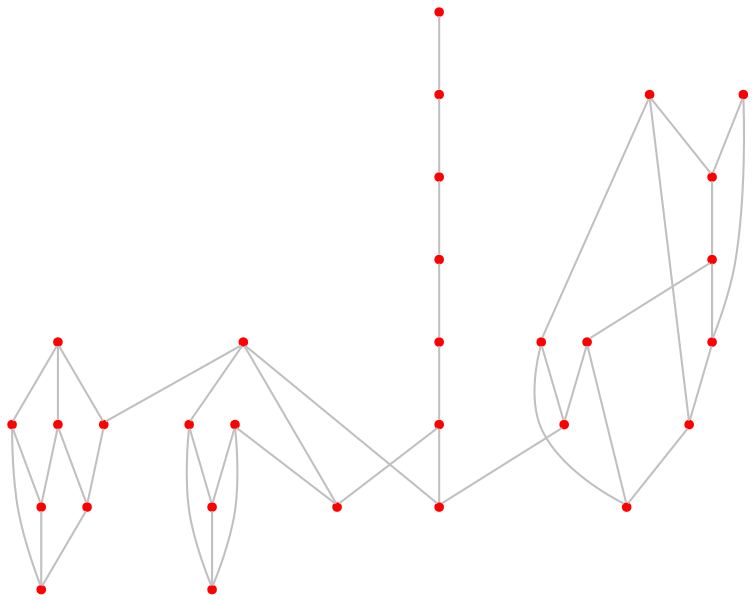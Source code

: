 graph {
	0 [color=red shape=point]
	1 [color=red shape=point]
	2 [color=red shape=point]
	3 [color=red shape=point]
	4 [color=red shape=point]
	5 [color=red shape=point]
	6 [color=red shape=point]
	7 [color=red shape=point]
	8 [color=red shape=point]
	9 [color=red shape=point]
	10 [color=red shape=point]
	11 [color=red shape=point]
	12 [color=red shape=point]
	13 [color=red shape=point]
	14 [color=red shape=point]
	15 [color=red shape=point]
	16 [color=red shape=point]
	17 [color=red shape=point]
	18 [color=red shape=point]
	19 [color=red shape=point]
	20 [color=red shape=point]
	21 [color=red shape=point]
	22 [color=red shape=point]
	23 [color=red shape=point]
	24 [color=red shape=point]
	25 [color=red shape=point]
	26 [color=red shape=point]
	27 [color=red shape=point]
	28 [color=red shape=point]
	29 [color=red shape=point]
	1 -- 0 [color=gray]
	2 -- 0 [color=gray]
	3 -- 2 [color=gray]
	4 -- 0 [color=gray]
	4 -- 1 [color=gray]
	5 -- 1 [color=gray]
	5 -- 2 [color=gray]
	6 -- 3 [color=gray]
	6 -- 5 [color=gray]
	6 -- 4 [color=gray]
	8 -- 7 [color=gray]
	10 -- 7 [color=gray]
	10 -- 8 [color=gray]
	10 -- 9 [color=gray]
	11 -- 7 [color=gray]
	11 -- 8 [color=gray]
	13 -- 9 [color=gray]
	13 -- 3 [color=gray]
	13 -- 12 [color=gray]
	13 -- 11 [color=gray]
	14 -- 12 [color=gray]
	15 -- 9 [color=gray]
	15 -- 12 [color=gray]
	17 -- 16 [color=gray]
	17 -- 14 [color=gray]
	18 -- 16 [color=gray]
	18 -- 14 [color=gray]
	19 -- 16 [color=gray]
	20 -- 19 [color=gray]
	21 -- 20 [color=gray]
	21 -- 17 [color=gray]
	22 -- 21 [color=gray]
	23 -- 18 [color=gray]
	23 -- 19 [color=gray]
	23 -- 22 [color=gray]
	24 -- 22 [color=gray]
	24 -- 20 [color=gray]
	25 -- 15 [color=gray]
	26 -- 25 [color=gray]
	27 -- 26 [color=gray]
	28 -- 27 [color=gray]
	29 -- 28 [color=gray]
}
